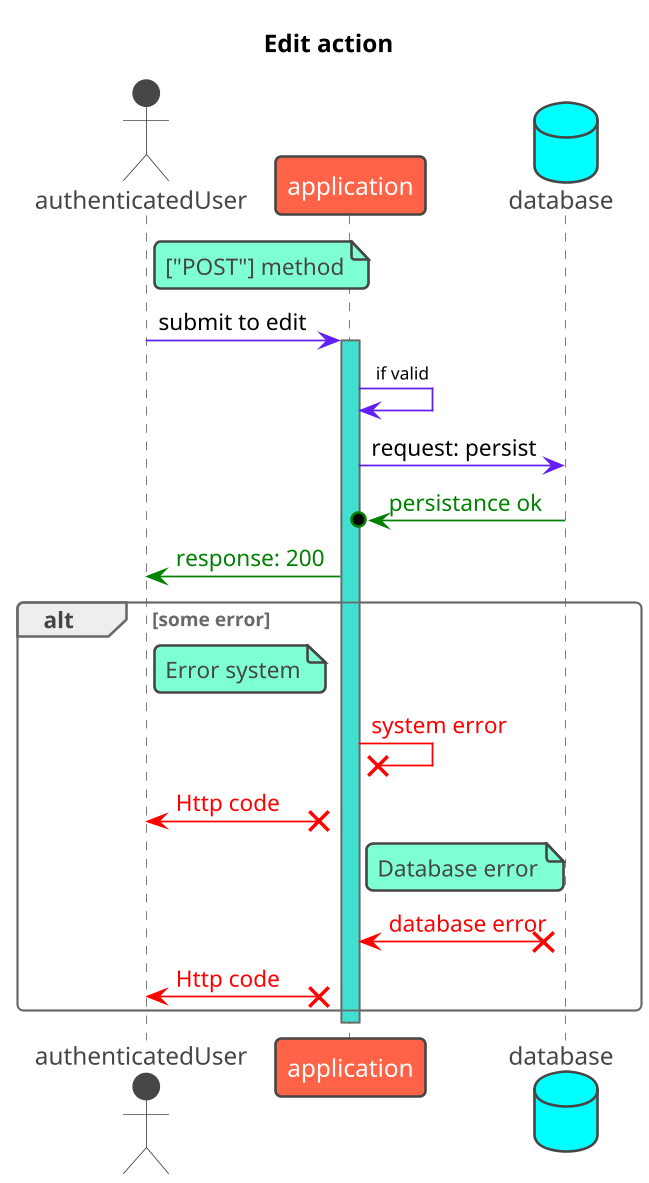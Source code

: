 @startuml
!theme vibrant
scale 650 width
TITLE "Edit action"
skinparam class {
    ArrowColor #631FF2
    BorderColor #DB2790
}

actor authenticatedUser as u
participant  application as a
database database as d

note right of u: ["POST"] method
u -> a: submit to edit
activate a #turquoise

a -> a: <size:10> if valid
a -> d: request: persist
d -[#green]>o a: <font color=green>persistance ok
a -[#green]> u: <font color=green>response: 200
alt some error

note right of u: Error system
a -[#red]>x a: <font color=red>system error
a x-[#red]> u: <font color=red>Http code

note right of a: Database error
d x-[#red]> a: <font color=red>database error
a x-[#red]> u: <font color=red>Http code
end
deactivate a
@enduml